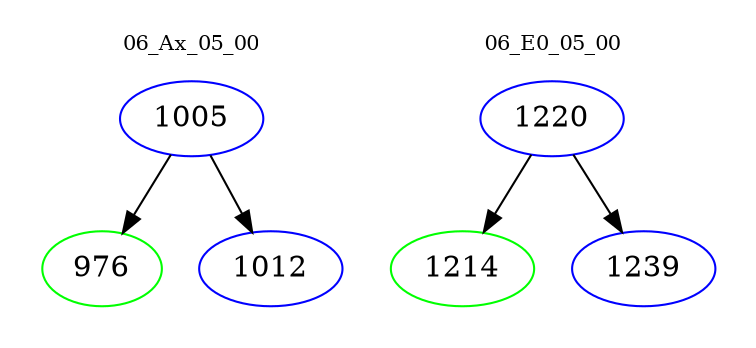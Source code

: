 digraph{
subgraph cluster_0 {
color = white
label = "06_Ax_05_00";
fontsize=10;
T0_1005 [label="1005", color="blue"]
T0_1005 -> T0_976 [color="black"]
T0_976 [label="976", color="green"]
T0_1005 -> T0_1012 [color="black"]
T0_1012 [label="1012", color="blue"]
}
subgraph cluster_1 {
color = white
label = "06_E0_05_00";
fontsize=10;
T1_1220 [label="1220", color="blue"]
T1_1220 -> T1_1214 [color="black"]
T1_1214 [label="1214", color="green"]
T1_1220 -> T1_1239 [color="black"]
T1_1239 [label="1239", color="blue"]
}
}
